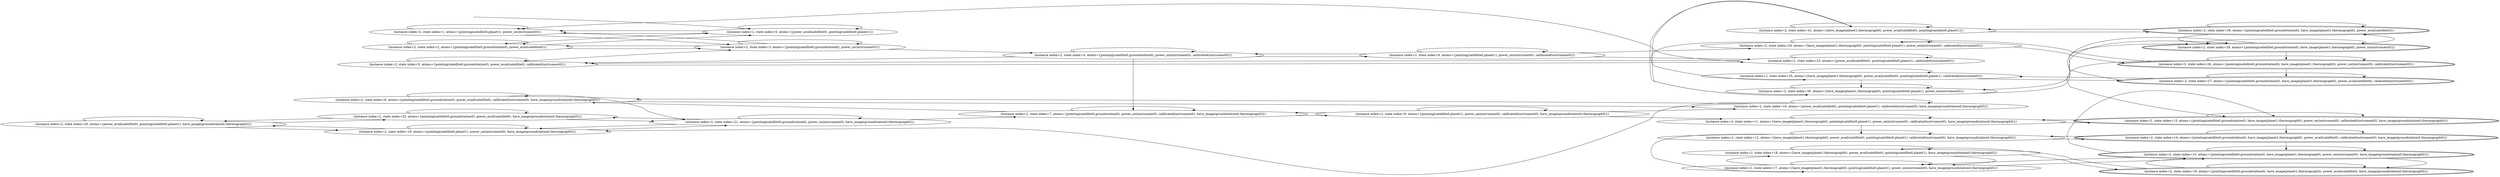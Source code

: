 digraph {
rankdir="LR"
s20[label="(instance index=2, state index=20, atoms={power_avail(satellite0), pointing(satellite0,planet1), have_image(groundstation0,thermograph0)})"]
s10[label="(instance index=2, state index=10, atoms={power_avail(satellite0), pointing(satellite0,planet1), calibrated(instrument0), have_image(groundstation0,thermograph0)})"]
s23[label="(instance index=2, state index=23, atoms={power_avail(satellite0), pointing(satellite0,planet1), calibrated(instrument0)})"]
s0[label="(instance index=2, state index=0, atoms={power_avail(satellite0), pointing(satellite0,planet1)})"]
s1[label="(instance index=2, state index=1, atoms={pointing(satellite0,planet1), power_on(instrument0)})"]
s2[label="(instance index=2, state index=2, atoms={pointing(satellite0,groundstation0), power_avail(satellite0)})"]
s5[label="(instance index=2, state index=5, atoms={pointing(satellite0,groundstation0), power_avail(satellite0), calibrated(instrument0)})"]
s19[label="(instance index=2, state index=19, atoms={pointing(satellite0,planet1), power_on(instrument0), have_image(groundstation0,thermograph0)})"]
s8[label="(instance index=2, state index=8, atoms={pointing(satellite0,groundstation0), power_avail(satellite0), calibrated(instrument0), have_image(groundstation0,thermograph0)})"]
s22[label="(instance index=2, state index=22, atoms={pointing(satellite0,groundstation0), power_avail(satellite0), have_image(groundstation0,thermograph0)})"]
s3[label="(instance index=2, state index=3, atoms={pointing(satellite0,groundstation0), power_on(instrument0)})"]
s21[label="(instance index=2, state index=21, atoms={pointing(satellite0,groundstation0), power_on(instrument0), have_image(groundstation0,thermograph0)})"]
s4[label="(instance index=2, state index=4, atoms={pointing(satellite0,groundstation0), power_on(instrument0), calibrated(instrument0)})"]
s7[label="(instance index=2, state index=7, atoms={pointing(satellite0,groundstation0), power_on(instrument0), calibrated(instrument0), have_image(groundstation0,thermograph0)})"]
s6[label="(instance index=2, state index=6, atoms={pointing(satellite0,planet1), power_on(instrument0), calibrated(instrument0)})"]
s9[label="(instance index=2, state index=9, atoms={pointing(satellite0,planet1), power_on(instrument0), calibrated(instrument0), have_image(groundstation0,thermograph0)})"]
s24[label="(instance index=2, state index=24, atoms={have_image(planet1,thermograph0), pointing(satellite0,planet1), power_on(instrument0), calibrated(instrument0)})"]
s25[label="(instance index=2, state index=25, atoms={have_image(planet1,thermograph0), power_avail(satellite0), pointing(satellite0,planet1), calibrated(instrument0)})"]
s30[label="(instance index=2, state index=30, atoms={have_image(planet1,thermograph0), pointing(satellite0,planet1), power_on(instrument0)})"]
s18[label="(instance index=2, state index=18, atoms={have_image(planet1,thermograph0), power_avail(satellite0), pointing(satellite0,planet1), have_image(groundstation0,thermograph0)})"]
s31[label="(instance index=2, state index=31, atoms={have_image(planet1,thermograph0), power_avail(satellite0), pointing(satellite0,planet1)})"]
s17[label="(instance index=2, state index=17, atoms={have_image(planet1,thermograph0), pointing(satellite0,planet1), power_on(instrument0), have_image(groundstation0,thermograph0)})"]
s12[label="(instance index=2, state index=12, atoms={have_image(planet1,thermograph0), power_avail(satellite0), pointing(satellite0,planet1), calibrated(instrument0), have_image(groundstation0,thermograph0)})"]
s11[label="(instance index=2, state index=11, atoms={have_image(planet1,thermograph0), pointing(satellite0,planet1), power_on(instrument0), calibrated(instrument0), have_image(groundstation0,thermograph0)})"]
s13[peripheries=2,label="(instance index=2, state index=13, atoms={pointing(satellite0,groundstation0), have_image(planet1,thermograph0), power_on(instrument0), calibrated(instrument0), have_image(groundstation0,thermograph0)})"]
s26[peripheries=2,label="(instance index=2, state index=26, atoms={pointing(satellite0,groundstation0), have_image(planet1,thermograph0), power_on(instrument0), calibrated(instrument0)})"]
s14[peripheries=2,label="(instance index=2, state index=14, atoms={pointing(satellite0,groundstation0), have_image(planet1,thermograph0), power_avail(satellite0), calibrated(instrument0), have_image(groundstation0,thermograph0)})"]
s27[peripheries=2,label="(instance index=2, state index=27, atoms={pointing(satellite0,groundstation0), have_image(planet1,thermograph0), power_avail(satellite0), calibrated(instrument0)})"]
s15[peripheries=2,label="(instance index=2, state index=15, atoms={pointing(satellite0,groundstation0), have_image(planet1,thermograph0), power_on(instrument0), have_image(groundstation0,thermograph0)})"]
s28[peripheries=2,label="(instance index=2, state index=28, atoms={pointing(satellite0,groundstation0), have_image(planet1,thermograph0), power_on(instrument0)})"]
s16[peripheries=2,label="(instance index=2, state index=16, atoms={pointing(satellite0,groundstation0), have_image(planet1,thermograph0), power_avail(satellite0), have_image(groundstation0,thermograph0)})"]
s29[peripheries=2,label="(instance index=2, state index=29, atoms={pointing(satellite0,groundstation0), have_image(planet1,thermograph0), power_avail(satellite0)})"]
Dangling [ label = "", style = invis ]
{ rank = same; Dangling }
Dangling -> s0
{ rank = same; s0}
{ rank = same; s1,s2,s5,s19,s8,s22}
{ rank = same; s3,s21}
{ rank = same; s4,s7}
{ rank = same; s6,s9}
{ rank = same; s24,s25,s30,s18,s31,s17,s12,s11}
{ rank = same; s13,s26,s14,s27,s15,s28,s16,s29}
{
s20->s20
s20->s22
s20->s19
s10->s19
s10->s10
s10->s8
s23->s23
s23->s5
s23->s1
s0->s2
s0->s1
s0->s0
}
{
s1->s1
s1->s3
s1->s0
s2->s2
s2->s3
s2->s0
s5->s23
s5->s5
s5->s3
s19->s21
s19->s20
s19->s19
s8->s21
s8->s10
s8->s8
s22->s22
s22->s21
s22->s20
}
{
s3->s4
s3->s3
s3->s2
s3->s1
s21->s7
s21->s22
s21->s21
s21->s19
}
{
s4->s7
s4->s6
s4->s5
s4->s4
s7->s7
s7->s9
s7->s8
}
{
s6->s23
s6->s6
s6->s4
s6->s24
s9->s7
s9->s11
s9->s10
s9->s9
}
{
s24->s26
s24->s25
s24->s24
s25->s30
s25->s27
s25->s25
s30->s30
s30->s31
s30->s28
s18->s18
s18->s17
s18->s16
s31->s31
s31->s30
s31->s29
s17->s15
s17->s18
s17->s17
s12->s12
s12->s14
s12->s17
s11->s13
s11->s12
s11->s11
}
{
s13->s13
s13->s14
s13->s11
s26->s13
s26->s27
s26->s26
s26->s24
s14->s14
s14->s15
s14->s12
s27->s27
s27->s28
s27->s25
s15->s15
s15->s13
s15->s17
s15->s16
s28->s30
s28->s29
s28->s28
s28->s26
s16->s15
s16->s18
s16->s16
s29->s29
s29->s31
s29->s28
}
}

